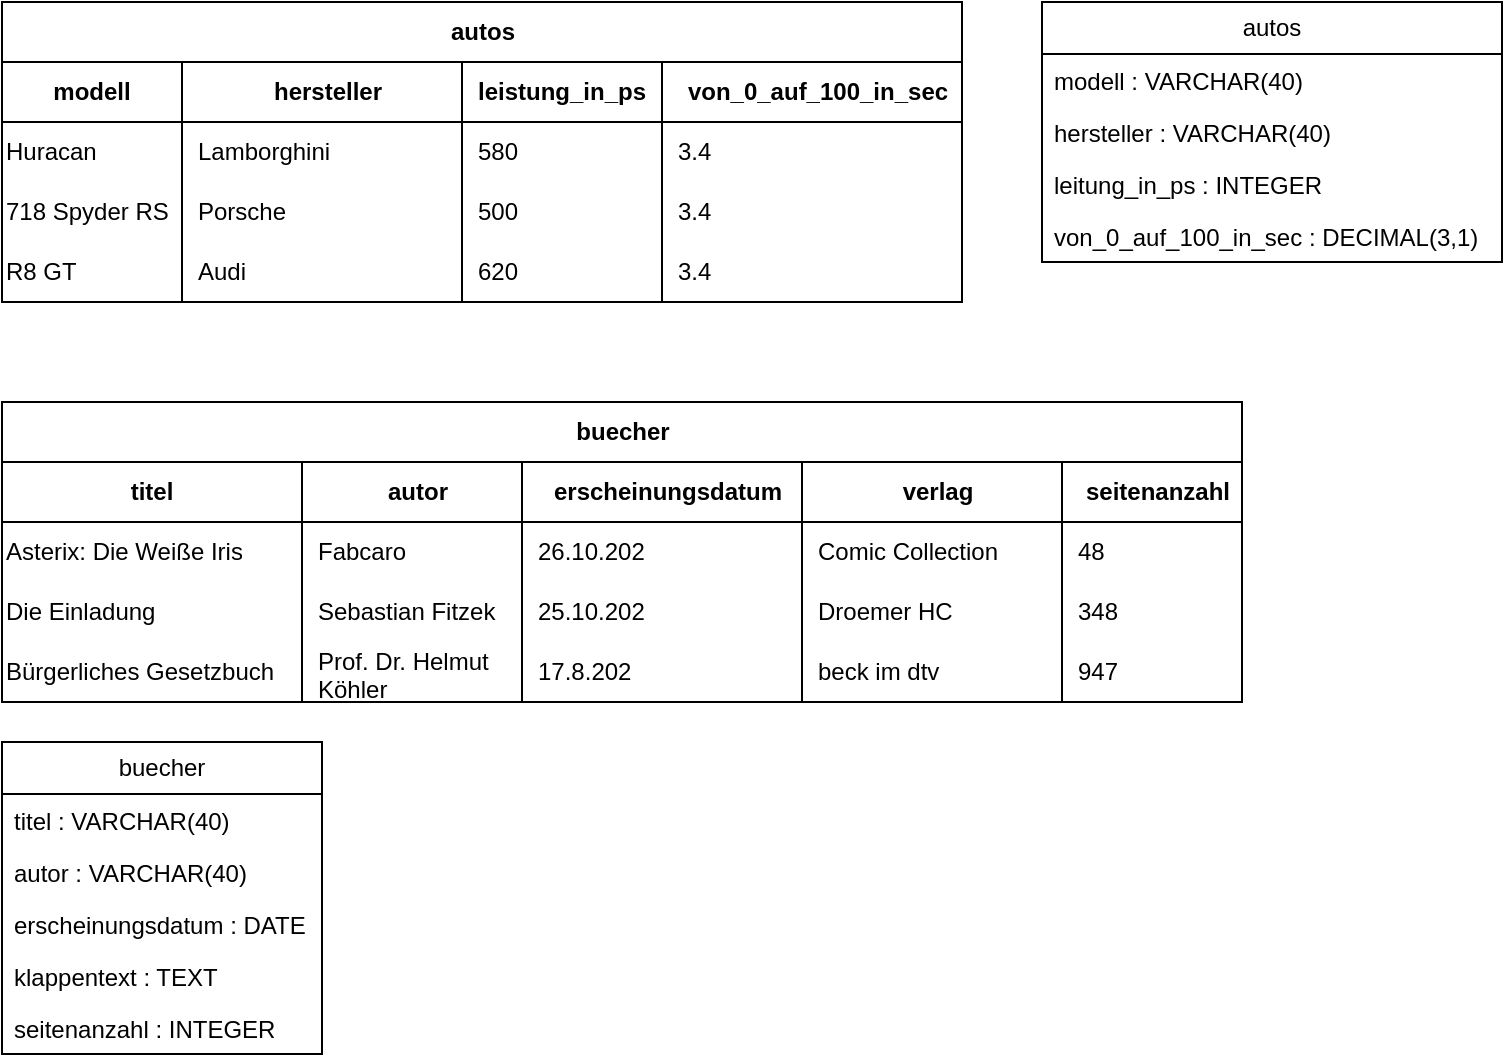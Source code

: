 <mxfile version="22.0.8" type="device">
  <diagram name="Seite-1" id="DpROomowqEaPM41mF1vD">
    <mxGraphModel dx="1434" dy="782" grid="1" gridSize="10" guides="1" tooltips="1" connect="1" arrows="1" fold="1" page="1" pageScale="1" pageWidth="827" pageHeight="1169" math="0" shadow="0">
      <root>
        <mxCell id="0" />
        <mxCell id="1" parent="0" />
        <mxCell id="cr1YHvGWuS3kmV_OKG9d-1" value="autos" style="shape=table;startSize=30;container=1;collapsible=1;childLayout=tableLayout;fixedRows=1;rowLines=0;fontStyle=1;align=center;resizeLast=1;html=1;swimlaneFillColor=default;" parent="1" vertex="1">
          <mxGeometry x="20" y="120" width="480" height="150" as="geometry" />
        </mxCell>
        <mxCell id="cr1YHvGWuS3kmV_OKG9d-2" value="" style="shape=tableRow;horizontal=0;startSize=0;swimlaneHead=0;swimlaneBody=0;fillColor=none;collapsible=0;dropTarget=0;points=[[0,0.5],[1,0.5]];portConstraint=eastwest;top=0;left=0;right=0;bottom=1;" parent="cr1YHvGWuS3kmV_OKG9d-1" vertex="1">
          <mxGeometry y="30" width="480" height="30" as="geometry" />
        </mxCell>
        <mxCell id="cr1YHvGWuS3kmV_OKG9d-3" value="modell" style="shape=partialRectangle;connectable=0;fillColor=none;top=0;left=0;bottom=0;right=0;fontStyle=1;overflow=hidden;whiteSpace=wrap;html=1;" parent="cr1YHvGWuS3kmV_OKG9d-2" vertex="1">
          <mxGeometry width="90" height="30" as="geometry">
            <mxRectangle width="90" height="30" as="alternateBounds" />
          </mxGeometry>
        </mxCell>
        <mxCell id="cr1YHvGWuS3kmV_OKG9d-4" value="hersteller" style="shape=partialRectangle;connectable=0;fillColor=none;top=0;left=0;bottom=0;right=0;align=center;spacingLeft=6;fontStyle=1;overflow=hidden;whiteSpace=wrap;html=1;strokeColor=default;" parent="cr1YHvGWuS3kmV_OKG9d-2" vertex="1">
          <mxGeometry x="90" width="140" height="30" as="geometry">
            <mxRectangle width="140" height="30" as="alternateBounds" />
          </mxGeometry>
        </mxCell>
        <mxCell id="cr1YHvGWuS3kmV_OKG9d-14" value="leistung_in_ps" style="shape=partialRectangle;connectable=0;fillColor=none;top=0;left=0;bottom=0;right=0;align=left;spacingLeft=6;fontStyle=1;overflow=hidden;whiteSpace=wrap;html=1;" parent="cr1YHvGWuS3kmV_OKG9d-2" vertex="1">
          <mxGeometry x="230" width="100" height="30" as="geometry">
            <mxRectangle width="100" height="30" as="alternateBounds" />
          </mxGeometry>
        </mxCell>
        <mxCell id="cr1YHvGWuS3kmV_OKG9d-18" value="von_0_auf_100_in_sec" style="shape=partialRectangle;connectable=0;fillColor=none;top=0;left=0;bottom=0;right=0;align=center;spacingLeft=6;fontStyle=1;overflow=hidden;whiteSpace=wrap;html=1;" parent="cr1YHvGWuS3kmV_OKG9d-2" vertex="1">
          <mxGeometry x="330" width="150" height="30" as="geometry">
            <mxRectangle width="150" height="30" as="alternateBounds" />
          </mxGeometry>
        </mxCell>
        <mxCell id="cr1YHvGWuS3kmV_OKG9d-5" value="" style="shape=tableRow;horizontal=0;startSize=0;swimlaneHead=0;swimlaneBody=0;fillColor=none;collapsible=0;dropTarget=0;points=[[0,0.5],[1,0.5]];portConstraint=eastwest;top=0;left=0;right=0;bottom=0;" parent="cr1YHvGWuS3kmV_OKG9d-1" vertex="1">
          <mxGeometry y="60" width="480" height="30" as="geometry" />
        </mxCell>
        <mxCell id="cr1YHvGWuS3kmV_OKG9d-6" value="Huracan" style="shape=partialRectangle;connectable=0;fillColor=none;top=0;left=0;bottom=0;right=0;editable=1;overflow=hidden;whiteSpace=wrap;html=1;align=left;" parent="cr1YHvGWuS3kmV_OKG9d-5" vertex="1">
          <mxGeometry width="90" height="30" as="geometry">
            <mxRectangle width="90" height="30" as="alternateBounds" />
          </mxGeometry>
        </mxCell>
        <mxCell id="cr1YHvGWuS3kmV_OKG9d-7" value="Lamborghini" style="shape=partialRectangle;connectable=0;fillColor=none;top=0;left=0;bottom=0;right=0;align=left;spacingLeft=6;overflow=hidden;whiteSpace=wrap;html=1;" parent="cr1YHvGWuS3kmV_OKG9d-5" vertex="1">
          <mxGeometry x="90" width="140" height="30" as="geometry">
            <mxRectangle width="140" height="30" as="alternateBounds" />
          </mxGeometry>
        </mxCell>
        <mxCell id="cr1YHvGWuS3kmV_OKG9d-15" value="580" style="shape=partialRectangle;connectable=0;fillColor=none;top=0;left=0;bottom=0;right=0;align=left;spacingLeft=6;overflow=hidden;whiteSpace=wrap;html=1;" parent="cr1YHvGWuS3kmV_OKG9d-5" vertex="1">
          <mxGeometry x="230" width="100" height="30" as="geometry">
            <mxRectangle width="100" height="30" as="alternateBounds" />
          </mxGeometry>
        </mxCell>
        <mxCell id="cr1YHvGWuS3kmV_OKG9d-19" value="3.4" style="shape=partialRectangle;connectable=0;fillColor=none;top=0;left=0;bottom=0;right=0;align=left;spacingLeft=6;overflow=hidden;whiteSpace=wrap;html=1;" parent="cr1YHvGWuS3kmV_OKG9d-5" vertex="1">
          <mxGeometry x="330" width="150" height="30" as="geometry">
            <mxRectangle width="150" height="30" as="alternateBounds" />
          </mxGeometry>
        </mxCell>
        <mxCell id="cr1YHvGWuS3kmV_OKG9d-8" value="" style="shape=tableRow;horizontal=0;startSize=0;swimlaneHead=0;swimlaneBody=0;fillColor=none;collapsible=0;dropTarget=0;points=[[0,0.5],[1,0.5]];portConstraint=eastwest;top=0;left=0;right=0;bottom=0;" parent="cr1YHvGWuS3kmV_OKG9d-1" vertex="1">
          <mxGeometry y="90" width="480" height="30" as="geometry" />
        </mxCell>
        <mxCell id="cr1YHvGWuS3kmV_OKG9d-9" value="718 Spyder RS" style="shape=partialRectangle;connectable=0;fillColor=none;top=0;left=0;bottom=0;right=0;editable=1;overflow=hidden;whiteSpace=wrap;html=1;align=left;" parent="cr1YHvGWuS3kmV_OKG9d-8" vertex="1">
          <mxGeometry width="90" height="30" as="geometry">
            <mxRectangle width="90" height="30" as="alternateBounds" />
          </mxGeometry>
        </mxCell>
        <mxCell id="cr1YHvGWuS3kmV_OKG9d-10" value="Porsche" style="shape=partialRectangle;connectable=0;fillColor=none;top=0;left=0;bottom=0;right=0;align=left;spacingLeft=6;overflow=hidden;whiteSpace=wrap;html=1;" parent="cr1YHvGWuS3kmV_OKG9d-8" vertex="1">
          <mxGeometry x="90" width="140" height="30" as="geometry">
            <mxRectangle width="140" height="30" as="alternateBounds" />
          </mxGeometry>
        </mxCell>
        <mxCell id="cr1YHvGWuS3kmV_OKG9d-16" value="500" style="shape=partialRectangle;connectable=0;fillColor=none;top=0;left=0;bottom=0;right=0;align=left;spacingLeft=6;overflow=hidden;whiteSpace=wrap;html=1;" parent="cr1YHvGWuS3kmV_OKG9d-8" vertex="1">
          <mxGeometry x="230" width="100" height="30" as="geometry">
            <mxRectangle width="100" height="30" as="alternateBounds" />
          </mxGeometry>
        </mxCell>
        <mxCell id="cr1YHvGWuS3kmV_OKG9d-20" value="3.4" style="shape=partialRectangle;connectable=0;fillColor=none;top=0;left=0;bottom=0;right=0;align=left;spacingLeft=6;overflow=hidden;whiteSpace=wrap;html=1;" parent="cr1YHvGWuS3kmV_OKG9d-8" vertex="1">
          <mxGeometry x="330" width="150" height="30" as="geometry">
            <mxRectangle width="150" height="30" as="alternateBounds" />
          </mxGeometry>
        </mxCell>
        <mxCell id="cr1YHvGWuS3kmV_OKG9d-11" value="" style="shape=tableRow;horizontal=0;startSize=0;swimlaneHead=0;swimlaneBody=0;fillColor=none;collapsible=0;dropTarget=0;points=[[0,0.5],[1,0.5]];portConstraint=eastwest;top=0;left=0;right=0;bottom=0;" parent="cr1YHvGWuS3kmV_OKG9d-1" vertex="1">
          <mxGeometry y="120" width="480" height="30" as="geometry" />
        </mxCell>
        <mxCell id="cr1YHvGWuS3kmV_OKG9d-12" value="R8 GT" style="shape=partialRectangle;connectable=0;fillColor=none;top=0;left=0;bottom=0;right=0;editable=1;overflow=hidden;whiteSpace=wrap;html=1;align=left;" parent="cr1YHvGWuS3kmV_OKG9d-11" vertex="1">
          <mxGeometry width="90" height="30" as="geometry">
            <mxRectangle width="90" height="30" as="alternateBounds" />
          </mxGeometry>
        </mxCell>
        <mxCell id="cr1YHvGWuS3kmV_OKG9d-13" value="Audi" style="shape=partialRectangle;connectable=0;fillColor=none;top=0;left=0;bottom=0;right=0;align=left;spacingLeft=6;overflow=hidden;whiteSpace=wrap;html=1;" parent="cr1YHvGWuS3kmV_OKG9d-11" vertex="1">
          <mxGeometry x="90" width="140" height="30" as="geometry">
            <mxRectangle width="140" height="30" as="alternateBounds" />
          </mxGeometry>
        </mxCell>
        <mxCell id="cr1YHvGWuS3kmV_OKG9d-17" value="620" style="shape=partialRectangle;connectable=0;fillColor=none;top=0;left=0;bottom=0;right=0;align=left;spacingLeft=6;overflow=hidden;whiteSpace=wrap;html=1;" parent="cr1YHvGWuS3kmV_OKG9d-11" vertex="1">
          <mxGeometry x="230" width="100" height="30" as="geometry">
            <mxRectangle width="100" height="30" as="alternateBounds" />
          </mxGeometry>
        </mxCell>
        <mxCell id="cr1YHvGWuS3kmV_OKG9d-21" value="3.4" style="shape=partialRectangle;connectable=0;fillColor=none;top=0;left=0;bottom=0;right=0;align=left;spacingLeft=6;overflow=hidden;whiteSpace=wrap;html=1;" parent="cr1YHvGWuS3kmV_OKG9d-11" vertex="1">
          <mxGeometry x="330" width="150" height="30" as="geometry">
            <mxRectangle width="150" height="30" as="alternateBounds" />
          </mxGeometry>
        </mxCell>
        <mxCell id="cr1YHvGWuS3kmV_OKG9d-35" value="buecher" style="shape=table;startSize=30;container=1;collapsible=1;childLayout=tableLayout;fixedRows=1;rowLines=0;fontStyle=1;align=center;resizeLast=1;html=1;swimlaneFillColor=default;" parent="1" vertex="1">
          <mxGeometry x="20" y="320" width="620" height="150" as="geometry" />
        </mxCell>
        <mxCell id="cr1YHvGWuS3kmV_OKG9d-36" value="" style="shape=tableRow;horizontal=0;startSize=0;swimlaneHead=0;swimlaneBody=0;fillColor=none;collapsible=0;dropTarget=0;points=[[0,0.5],[1,0.5]];portConstraint=eastwest;top=0;left=0;right=0;bottom=1;" parent="cr1YHvGWuS3kmV_OKG9d-35" vertex="1">
          <mxGeometry y="30" width="620" height="30" as="geometry" />
        </mxCell>
        <mxCell id="cr1YHvGWuS3kmV_OKG9d-37" value="titel" style="shape=partialRectangle;connectable=0;fillColor=none;top=0;left=0;bottom=0;right=0;fontStyle=1;overflow=hidden;whiteSpace=wrap;html=1;" parent="cr1YHvGWuS3kmV_OKG9d-36" vertex="1">
          <mxGeometry width="150" height="30" as="geometry">
            <mxRectangle width="150" height="30" as="alternateBounds" />
          </mxGeometry>
        </mxCell>
        <mxCell id="cr1YHvGWuS3kmV_OKG9d-38" value="&lt;div align=&quot;center&quot;&gt;autor&lt;/div&gt;" style="shape=partialRectangle;connectable=0;fillColor=none;top=0;left=0;bottom=0;right=0;align=center;spacingLeft=6;fontStyle=1;overflow=hidden;whiteSpace=wrap;html=1;" parent="cr1YHvGWuS3kmV_OKG9d-36" vertex="1">
          <mxGeometry x="150" width="110" height="30" as="geometry">
            <mxRectangle width="110" height="30" as="alternateBounds" />
          </mxGeometry>
        </mxCell>
        <mxCell id="cr1YHvGWuS3kmV_OKG9d-52" value="erscheinungsdatum" style="shape=partialRectangle;connectable=0;fillColor=none;top=0;left=0;bottom=0;right=0;align=center;spacingLeft=6;fontStyle=1;overflow=hidden;whiteSpace=wrap;html=1;" parent="cr1YHvGWuS3kmV_OKG9d-36" vertex="1">
          <mxGeometry x="260" width="140" height="30" as="geometry">
            <mxRectangle width="140" height="30" as="alternateBounds" />
          </mxGeometry>
        </mxCell>
        <mxCell id="cr1YHvGWuS3kmV_OKG9d-48" value="verlag" style="shape=partialRectangle;connectable=0;fillColor=none;top=0;left=0;bottom=0;right=0;align=center;spacingLeft=6;fontStyle=1;overflow=hidden;whiteSpace=wrap;html=1;" parent="cr1YHvGWuS3kmV_OKG9d-36" vertex="1">
          <mxGeometry x="400" width="130" height="30" as="geometry">
            <mxRectangle width="130" height="30" as="alternateBounds" />
          </mxGeometry>
        </mxCell>
        <mxCell id="cr1YHvGWuS3kmV_OKG9d-56" value="seitenanzahl" style="shape=partialRectangle;connectable=0;fillColor=none;top=0;left=0;bottom=0;right=0;align=center;spacingLeft=6;fontStyle=1;overflow=hidden;whiteSpace=wrap;html=1;" parent="cr1YHvGWuS3kmV_OKG9d-36" vertex="1">
          <mxGeometry x="530" width="90" height="30" as="geometry">
            <mxRectangle width="90" height="30" as="alternateBounds" />
          </mxGeometry>
        </mxCell>
        <mxCell id="cr1YHvGWuS3kmV_OKG9d-39" value="" style="shape=tableRow;horizontal=0;startSize=0;swimlaneHead=0;swimlaneBody=0;fillColor=none;collapsible=0;dropTarget=0;points=[[0,0.5],[1,0.5]];portConstraint=eastwest;top=0;left=0;right=0;bottom=0;" parent="cr1YHvGWuS3kmV_OKG9d-35" vertex="1">
          <mxGeometry y="60" width="620" height="30" as="geometry" />
        </mxCell>
        <mxCell id="cr1YHvGWuS3kmV_OKG9d-40" value="Asterix: Die Weiße Iris" style="shape=partialRectangle;connectable=0;fillColor=none;top=0;left=0;bottom=0;right=0;editable=1;overflow=hidden;whiteSpace=wrap;html=1;align=left;" parent="cr1YHvGWuS3kmV_OKG9d-39" vertex="1">
          <mxGeometry width="150" height="30" as="geometry">
            <mxRectangle width="150" height="30" as="alternateBounds" />
          </mxGeometry>
        </mxCell>
        <mxCell id="cr1YHvGWuS3kmV_OKG9d-41" value="Fabcaro" style="shape=partialRectangle;connectable=0;fillColor=none;top=0;left=0;bottom=0;right=0;align=left;spacingLeft=6;overflow=hidden;whiteSpace=wrap;html=1;" parent="cr1YHvGWuS3kmV_OKG9d-39" vertex="1">
          <mxGeometry x="150" width="110" height="30" as="geometry">
            <mxRectangle width="110" height="30" as="alternateBounds" />
          </mxGeometry>
        </mxCell>
        <mxCell id="cr1YHvGWuS3kmV_OKG9d-53" value="26.10.202" style="shape=partialRectangle;connectable=0;fillColor=none;top=0;left=0;bottom=0;right=0;align=left;spacingLeft=6;overflow=hidden;whiteSpace=wrap;html=1;" parent="cr1YHvGWuS3kmV_OKG9d-39" vertex="1">
          <mxGeometry x="260" width="140" height="30" as="geometry">
            <mxRectangle width="140" height="30" as="alternateBounds" />
          </mxGeometry>
        </mxCell>
        <mxCell id="cr1YHvGWuS3kmV_OKG9d-49" value="Comic Collection" style="shape=partialRectangle;connectable=0;fillColor=none;top=0;left=0;bottom=0;right=0;align=left;spacingLeft=6;overflow=hidden;whiteSpace=wrap;html=1;" parent="cr1YHvGWuS3kmV_OKG9d-39" vertex="1">
          <mxGeometry x="400" width="130" height="30" as="geometry">
            <mxRectangle width="130" height="30" as="alternateBounds" />
          </mxGeometry>
        </mxCell>
        <mxCell id="cr1YHvGWuS3kmV_OKG9d-57" value="48" style="shape=partialRectangle;connectable=0;fillColor=none;top=0;left=0;bottom=0;right=0;align=left;spacingLeft=6;overflow=hidden;whiteSpace=wrap;html=1;" parent="cr1YHvGWuS3kmV_OKG9d-39" vertex="1">
          <mxGeometry x="530" width="90" height="30" as="geometry">
            <mxRectangle width="90" height="30" as="alternateBounds" />
          </mxGeometry>
        </mxCell>
        <mxCell id="cr1YHvGWuS3kmV_OKG9d-42" value="" style="shape=tableRow;horizontal=0;startSize=0;swimlaneHead=0;swimlaneBody=0;fillColor=none;collapsible=0;dropTarget=0;points=[[0,0.5],[1,0.5]];portConstraint=eastwest;top=0;left=0;right=0;bottom=0;" parent="cr1YHvGWuS3kmV_OKG9d-35" vertex="1">
          <mxGeometry y="90" width="620" height="30" as="geometry" />
        </mxCell>
        <mxCell id="cr1YHvGWuS3kmV_OKG9d-43" value="Die Einladung" style="shape=partialRectangle;connectable=0;fillColor=none;top=0;left=0;bottom=0;right=0;editable=1;overflow=hidden;whiteSpace=wrap;html=1;align=left;" parent="cr1YHvGWuS3kmV_OKG9d-42" vertex="1">
          <mxGeometry width="150" height="30" as="geometry">
            <mxRectangle width="150" height="30" as="alternateBounds" />
          </mxGeometry>
        </mxCell>
        <mxCell id="cr1YHvGWuS3kmV_OKG9d-44" value="Sebastian Fitzek" style="shape=partialRectangle;connectable=0;fillColor=none;top=0;left=0;bottom=0;right=0;align=left;spacingLeft=6;overflow=hidden;whiteSpace=wrap;html=1;" parent="cr1YHvGWuS3kmV_OKG9d-42" vertex="1">
          <mxGeometry x="150" width="110" height="30" as="geometry">
            <mxRectangle width="110" height="30" as="alternateBounds" />
          </mxGeometry>
        </mxCell>
        <mxCell id="cr1YHvGWuS3kmV_OKG9d-54" value="25.10.202" style="shape=partialRectangle;connectable=0;fillColor=none;top=0;left=0;bottom=0;right=0;align=left;spacingLeft=6;overflow=hidden;whiteSpace=wrap;html=1;" parent="cr1YHvGWuS3kmV_OKG9d-42" vertex="1">
          <mxGeometry x="260" width="140" height="30" as="geometry">
            <mxRectangle width="140" height="30" as="alternateBounds" />
          </mxGeometry>
        </mxCell>
        <mxCell id="cr1YHvGWuS3kmV_OKG9d-50" value="Droemer HC" style="shape=partialRectangle;connectable=0;fillColor=none;top=0;left=0;bottom=0;right=0;align=left;spacingLeft=6;overflow=hidden;whiteSpace=wrap;html=1;" parent="cr1YHvGWuS3kmV_OKG9d-42" vertex="1">
          <mxGeometry x="400" width="130" height="30" as="geometry">
            <mxRectangle width="130" height="30" as="alternateBounds" />
          </mxGeometry>
        </mxCell>
        <mxCell id="cr1YHvGWuS3kmV_OKG9d-58" value="348" style="shape=partialRectangle;connectable=0;fillColor=none;top=0;left=0;bottom=0;right=0;align=left;spacingLeft=6;overflow=hidden;whiteSpace=wrap;html=1;" parent="cr1YHvGWuS3kmV_OKG9d-42" vertex="1">
          <mxGeometry x="530" width="90" height="30" as="geometry">
            <mxRectangle width="90" height="30" as="alternateBounds" />
          </mxGeometry>
        </mxCell>
        <mxCell id="cr1YHvGWuS3kmV_OKG9d-45" value="" style="shape=tableRow;horizontal=0;startSize=0;swimlaneHead=0;swimlaneBody=0;fillColor=none;collapsible=0;dropTarget=0;points=[[0,0.5],[1,0.5]];portConstraint=eastwest;top=0;left=0;right=0;bottom=0;" parent="cr1YHvGWuS3kmV_OKG9d-35" vertex="1">
          <mxGeometry y="120" width="620" height="30" as="geometry" />
        </mxCell>
        <mxCell id="cr1YHvGWuS3kmV_OKG9d-46" value="Bürgerliches Gesetzbuch" style="shape=partialRectangle;connectable=0;fillColor=none;top=0;left=0;bottom=0;right=0;editable=1;overflow=hidden;whiteSpace=wrap;html=1;align=left;" parent="cr1YHvGWuS3kmV_OKG9d-45" vertex="1">
          <mxGeometry width="150" height="30" as="geometry">
            <mxRectangle width="150" height="30" as="alternateBounds" />
          </mxGeometry>
        </mxCell>
        <mxCell id="cr1YHvGWuS3kmV_OKG9d-47" value="Prof. Dr. Helmut Köhler" style="shape=partialRectangle;connectable=0;fillColor=none;top=0;left=0;bottom=0;right=0;align=left;spacingLeft=6;overflow=hidden;whiteSpace=wrap;html=1;" parent="cr1YHvGWuS3kmV_OKG9d-45" vertex="1">
          <mxGeometry x="150" width="110" height="30" as="geometry">
            <mxRectangle width="110" height="30" as="alternateBounds" />
          </mxGeometry>
        </mxCell>
        <mxCell id="cr1YHvGWuS3kmV_OKG9d-55" value="17.8.202" style="shape=partialRectangle;connectable=0;fillColor=none;top=0;left=0;bottom=0;right=0;align=left;spacingLeft=6;overflow=hidden;whiteSpace=wrap;html=1;" parent="cr1YHvGWuS3kmV_OKG9d-45" vertex="1">
          <mxGeometry x="260" width="140" height="30" as="geometry">
            <mxRectangle width="140" height="30" as="alternateBounds" />
          </mxGeometry>
        </mxCell>
        <mxCell id="cr1YHvGWuS3kmV_OKG9d-51" value="beck im dtv" style="shape=partialRectangle;connectable=0;fillColor=none;top=0;left=0;bottom=0;right=0;align=left;spacingLeft=6;overflow=hidden;whiteSpace=wrap;html=1;" parent="cr1YHvGWuS3kmV_OKG9d-45" vertex="1">
          <mxGeometry x="400" width="130" height="30" as="geometry">
            <mxRectangle width="130" height="30" as="alternateBounds" />
          </mxGeometry>
        </mxCell>
        <mxCell id="cr1YHvGWuS3kmV_OKG9d-59" value="947" style="shape=partialRectangle;connectable=0;fillColor=none;top=0;left=0;bottom=0;right=0;align=left;spacingLeft=6;overflow=hidden;whiteSpace=wrap;html=1;" parent="cr1YHvGWuS3kmV_OKG9d-45" vertex="1">
          <mxGeometry x="530" width="90" height="30" as="geometry">
            <mxRectangle width="90" height="30" as="alternateBounds" />
          </mxGeometry>
        </mxCell>
        <mxCell id="cr1YHvGWuS3kmV_OKG9d-75" value="autos" style="swimlane;fontStyle=0;childLayout=stackLayout;horizontal=1;startSize=26;fillColor=default;horizontalStack=0;resizeParent=1;resizeParentMax=0;resizeLast=0;collapsible=1;marginBottom=0;whiteSpace=wrap;html=1;swimlaneFillColor=default;" parent="1" vertex="1">
          <mxGeometry x="540" y="120" width="230" height="130" as="geometry" />
        </mxCell>
        <mxCell id="cr1YHvGWuS3kmV_OKG9d-76" value="modell : VARCHAR(40)" style="text;strokeColor=none;fillColor=none;align=left;verticalAlign=top;spacingLeft=4;spacingRight=4;overflow=hidden;rotatable=0;points=[[0,0.5],[1,0.5]];portConstraint=eastwest;whiteSpace=wrap;html=1;" parent="cr1YHvGWuS3kmV_OKG9d-75" vertex="1">
          <mxGeometry y="26" width="230" height="26" as="geometry" />
        </mxCell>
        <mxCell id="cr1YHvGWuS3kmV_OKG9d-77" value="hersteller : VARCHAR(40)" style="text;strokeColor=none;fillColor=none;align=left;verticalAlign=top;spacingLeft=4;spacingRight=4;overflow=hidden;rotatable=0;points=[[0,0.5],[1,0.5]];portConstraint=eastwest;whiteSpace=wrap;html=1;" parent="cr1YHvGWuS3kmV_OKG9d-75" vertex="1">
          <mxGeometry y="52" width="230" height="26" as="geometry" />
        </mxCell>
        <mxCell id="cr1YHvGWuS3kmV_OKG9d-79" value="leitung_in_ps : INTEGER" style="text;strokeColor=none;fillColor=none;align=left;verticalAlign=top;spacingLeft=4;spacingRight=4;overflow=hidden;rotatable=0;points=[[0,0.5],[1,0.5]];portConstraint=eastwest;whiteSpace=wrap;html=1;" parent="cr1YHvGWuS3kmV_OKG9d-75" vertex="1">
          <mxGeometry y="78" width="230" height="26" as="geometry" />
        </mxCell>
        <mxCell id="cr1YHvGWuS3kmV_OKG9d-78" value="von_0_auf_100_in_sec : DECIMAL(3,1)" style="text;strokeColor=none;fillColor=none;align=left;verticalAlign=top;spacingLeft=4;spacingRight=4;overflow=hidden;rotatable=0;points=[[0,0.5],[1,0.5]];portConstraint=eastwest;whiteSpace=wrap;html=1;" parent="cr1YHvGWuS3kmV_OKG9d-75" vertex="1">
          <mxGeometry y="104" width="230" height="26" as="geometry" />
        </mxCell>
        <mxCell id="cr1YHvGWuS3kmV_OKG9d-84" value="buecher" style="swimlane;fontStyle=0;childLayout=stackLayout;horizontal=1;startSize=26;fillColor=default;horizontalStack=0;resizeParent=1;resizeParentMax=0;resizeLast=0;collapsible=1;marginBottom=0;whiteSpace=wrap;html=1;swimlaneFillColor=default;" parent="1" vertex="1">
          <mxGeometry x="20" y="490" width="160" height="156" as="geometry" />
        </mxCell>
        <mxCell id="cr1YHvGWuS3kmV_OKG9d-85" value="titel : VARCHAR(40)" style="text;strokeColor=none;fillColor=none;align=left;verticalAlign=top;spacingLeft=4;spacingRight=4;overflow=hidden;rotatable=0;points=[[0,0.5],[1,0.5]];portConstraint=eastwest;whiteSpace=wrap;html=1;" parent="cr1YHvGWuS3kmV_OKG9d-84" vertex="1">
          <mxGeometry y="26" width="160" height="26" as="geometry" />
        </mxCell>
        <mxCell id="cr1YHvGWuS3kmV_OKG9d-86" value="autor : VARCHAR(40)" style="text;strokeColor=none;fillColor=none;align=left;verticalAlign=top;spacingLeft=4;spacingRight=4;overflow=hidden;rotatable=0;points=[[0,0.5],[1,0.5]];portConstraint=eastwest;whiteSpace=wrap;html=1;" parent="cr1YHvGWuS3kmV_OKG9d-84" vertex="1">
          <mxGeometry y="52" width="160" height="26" as="geometry" />
        </mxCell>
        <mxCell id="cr1YHvGWuS3kmV_OKG9d-89" value="erscheinungsdatum : DATE" style="text;strokeColor=none;fillColor=none;align=left;verticalAlign=top;spacingLeft=4;spacingRight=4;overflow=hidden;rotatable=0;points=[[0,0.5],[1,0.5]];portConstraint=eastwest;whiteSpace=wrap;html=1;" parent="cr1YHvGWuS3kmV_OKG9d-84" vertex="1">
          <mxGeometry y="78" width="160" height="26" as="geometry" />
        </mxCell>
        <mxCell id="cr1YHvGWuS3kmV_OKG9d-88" value="klappentext : TEXT" style="text;strokeColor=none;fillColor=none;align=left;verticalAlign=top;spacingLeft=4;spacingRight=4;overflow=hidden;rotatable=0;points=[[0,0.5],[1,0.5]];portConstraint=eastwest;whiteSpace=wrap;html=1;" parent="cr1YHvGWuS3kmV_OKG9d-84" vertex="1">
          <mxGeometry y="104" width="160" height="26" as="geometry" />
        </mxCell>
        <mxCell id="cr1YHvGWuS3kmV_OKG9d-87" value="seitenanzahl : INTEGER" style="text;strokeColor=none;fillColor=none;align=left;verticalAlign=top;spacingLeft=4;spacingRight=4;overflow=hidden;rotatable=0;points=[[0,0.5],[1,0.5]];portConstraint=eastwest;whiteSpace=wrap;html=1;" parent="cr1YHvGWuS3kmV_OKG9d-84" vertex="1">
          <mxGeometry y="130" width="160" height="26" as="geometry" />
        </mxCell>
      </root>
    </mxGraphModel>
  </diagram>
</mxfile>
